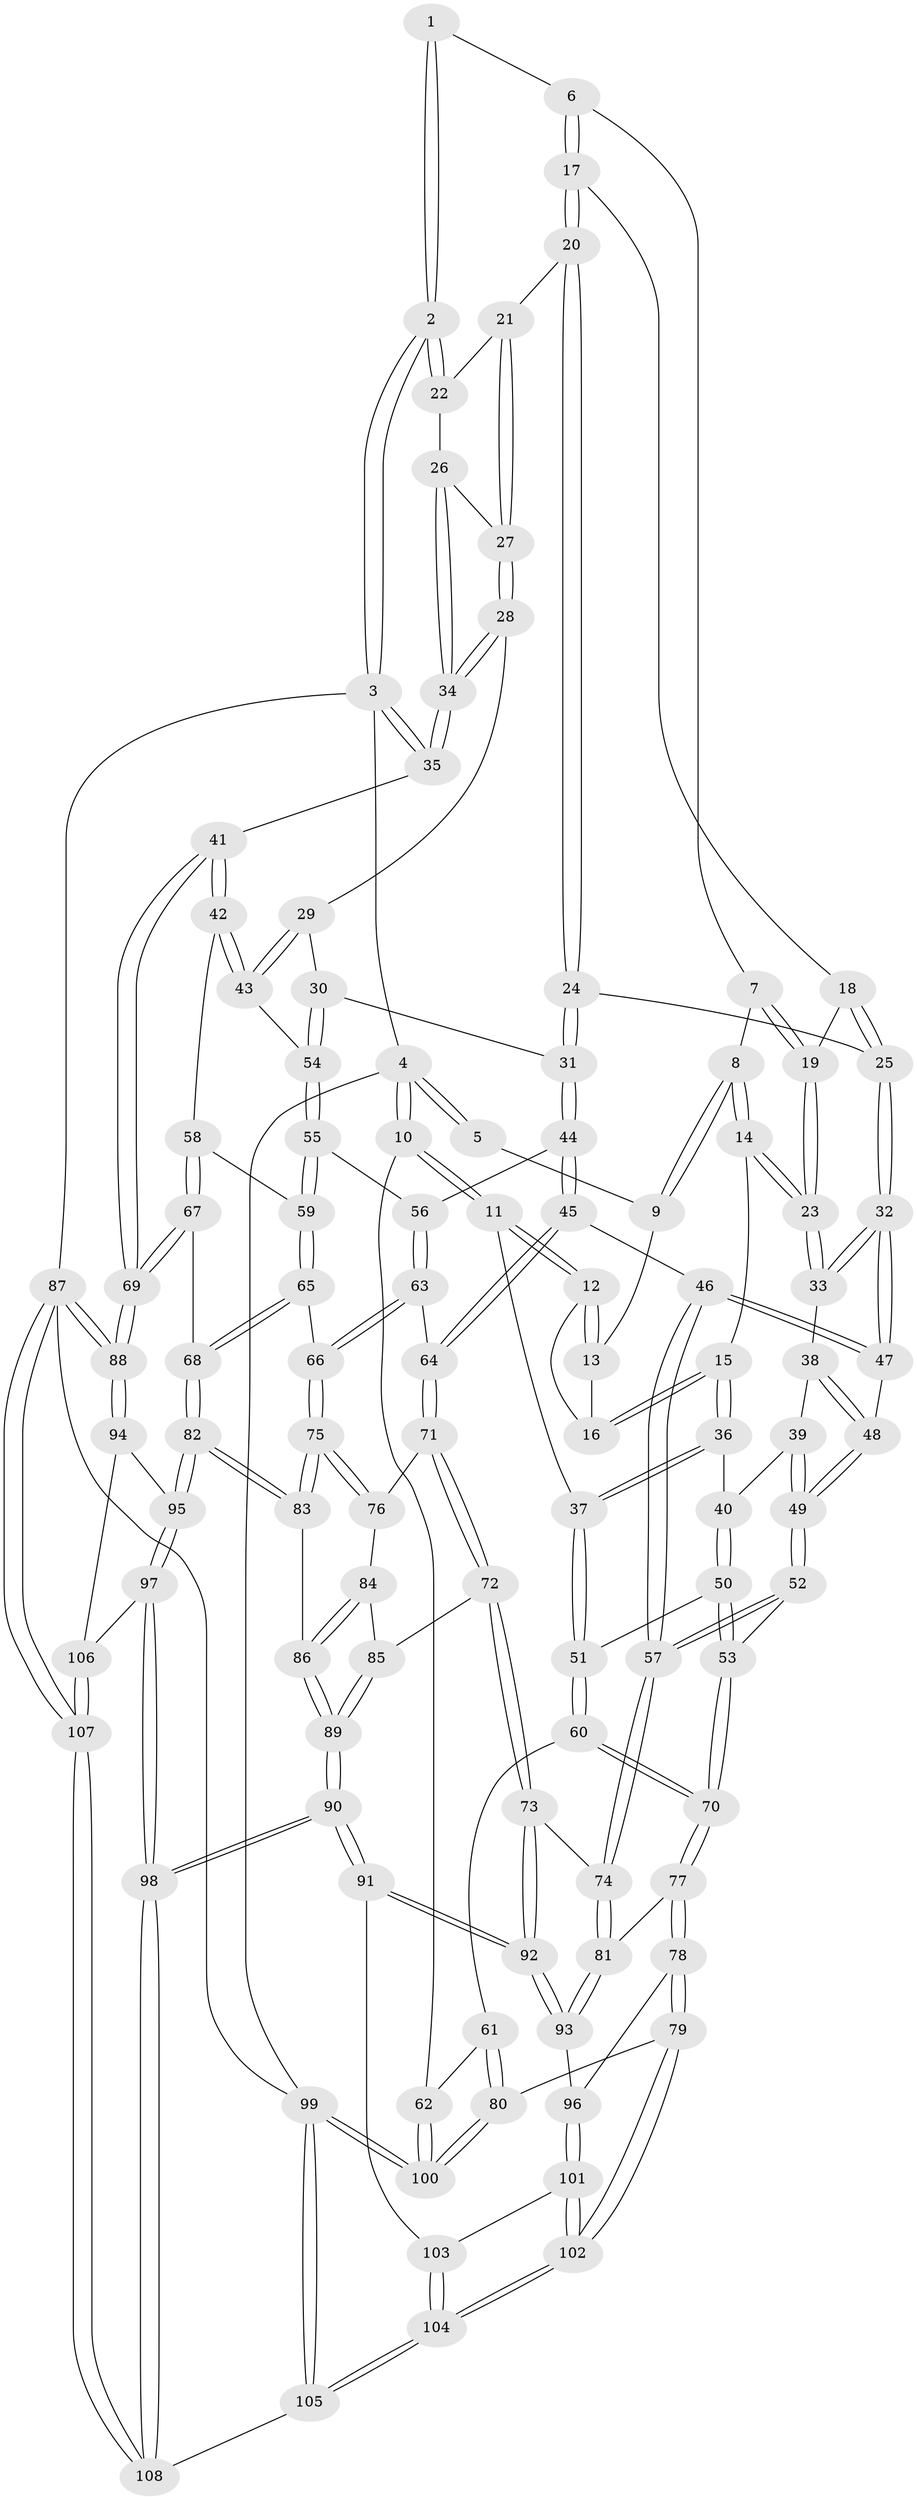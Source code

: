 // coarse degree distribution, {2: 0.125, 4: 0.1875, 3: 0.3125, 10: 0.0625, 5: 0.125, 7: 0.03125, 6: 0.09375, 1: 0.03125, 8: 0.03125}
// Generated by graph-tools (version 1.1) at 2025/07/03/04/25 22:07:04]
// undirected, 108 vertices, 267 edges
graph export_dot {
graph [start="1"]
  node [color=gray90,style=filled];
  1 [pos="+0.72263966386306+0"];
  2 [pos="+1+0"];
  3 [pos="+1+0"];
  4 [pos="+0+0"];
  5 [pos="+0.3832136459177838+0"];
  6 [pos="+0.7284503525357428+0.005928794776180713"];
  7 [pos="+0.6192022979020235+0.06788077476485592"];
  8 [pos="+0.5071424983211188+0.09894163540290282"];
  9 [pos="+0.38178571554078583+0"];
  10 [pos="+0+0.21177792672836113"];
  11 [pos="+0+0.23171621677548823"];
  12 [pos="+0.14012336965283073+0.11942980316018487"];
  13 [pos="+0.3712749146779814+0"];
  14 [pos="+0.5109013671569648+0.2289241427102126"];
  15 [pos="+0.32020341713194955+0.19670100703997245"];
  16 [pos="+0.3353257604683589+0.08420154710192375"];
  17 [pos="+0.7552109272621743+0.06824736774032658"];
  18 [pos="+0.6522515858883023+0.1540852865024751"];
  19 [pos="+0.6145673947983364+0.1702506454088417"];
  20 [pos="+0.761589395587178+0.0765117784189999"];
  21 [pos="+0.7735236724684198+0.08148400845573776"];
  22 [pos="+0.8818058479923226+0.10915651650164919"];
  23 [pos="+0.5262481859563858+0.2490420045365612"];
  24 [pos="+0.722702655990724+0.2904672958952975"];
  25 [pos="+0.7163117891671785+0.29087036932049853"];
  26 [pos="+0.9077123068041343+0.14020839849203126"];
  27 [pos="+0.8403327278921592+0.23628604146755286"];
  28 [pos="+0.8256744667462094+0.303136773870649"];
  29 [pos="+0.8201121326200959+0.3066092426997665"];
  30 [pos="+0.7848721599787913+0.32161886070773066"];
  31 [pos="+0.7608560333306569+0.3124744831154349"];
  32 [pos="+0.559335539826212+0.31386003783289634"];
  33 [pos="+0.5353449526524398+0.27323357168469264"];
  34 [pos="+1+0.2602507051901867"];
  35 [pos="+1+0.28626735344925625"];
  36 [pos="+0.2266884040932949+0.2694068562856125"];
  37 [pos="+0.07060152452247086+0.26924389295420603"];
  38 [pos="+0.3195971536233339+0.33588877163707365"];
  39 [pos="+0.31057811725128637+0.33562336292200795"];
  40 [pos="+0.276595445658148+0.3193476346231877"];
  41 [pos="+1+0.4176529404877491"];
  42 [pos="+1+0.44236360384463247"];
  43 [pos="+0.9570736929453898+0.4323411149583169"];
  44 [pos="+0.7001293458229659+0.4259209262367167"];
  45 [pos="+0.5972393192559972+0.47857188592209576"];
  46 [pos="+0.5937273630935703+0.47513818830295856"];
  47 [pos="+0.5535497246882274+0.33847343722990514"];
  48 [pos="+0.4654994547889716+0.3887874723244421"];
  49 [pos="+0.3929527886886314+0.469063519176829"];
  50 [pos="+0.285745315459732+0.44197648986394417"];
  51 [pos="+0.16719437201735696+0.47668369158829677"];
  52 [pos="+0.38049958856304505+0.5118637052422873"];
  53 [pos="+0.3483279761091639+0.5237343804201186"];
  54 [pos="+0.8088378767781678+0.4294161612523023"];
  55 [pos="+0.8069525800922044+0.4355173912350884"];
  56 [pos="+0.7682416116206805+0.46540257217101155"];
  57 [pos="+0.4454138854770436+0.5484895022397368"];
  58 [pos="+0.8953479158302188+0.5149552630799749"];
  59 [pos="+0.8451492905045259+0.5068366682708791"];
  60 [pos="+0.17500995292514493+0.5172999982972605"];
  61 [pos="+0.16526700148053067+0.5286730919934053"];
  62 [pos="+0+0.590211609548693"];
  63 [pos="+0.7159040036097446+0.5267857734651303"];
  64 [pos="+0.6118196846859095+0.4996583473487115"];
  65 [pos="+0.8338202273886801+0.5349784856498795"];
  66 [pos="+0.7501225660205897+0.5849264438390713"];
  67 [pos="+0.9122087234426115+0.6321960468194454"];
  68 [pos="+0.8984929580514014+0.6448779299558678"];
  69 [pos="+1+0.4972841614947564"];
  70 [pos="+0.2977048281879626+0.5713093693558169"];
  71 [pos="+0.606067969213079+0.5374512502357912"];
  72 [pos="+0.5582834387410108+0.6396581832378144"];
  73 [pos="+0.5303005956393664+0.6503991248335439"];
  74 [pos="+0.4686313044863245+0.6197092560739216"];
  75 [pos="+0.7546893668563578+0.6221889860513854"];
  76 [pos="+0.6769736852962893+0.6487933490031861"];
  77 [pos="+0.29467900646040623+0.6596504570663487"];
  78 [pos="+0.2857325877325358+0.6741651004072986"];
  79 [pos="+0.15256660452872445+0.7261418085577096"];
  80 [pos="+0.1177001491142408+0.7047796779059552"];
  81 [pos="+0.41223598066360295+0.6715092161572903"];
  82 [pos="+0.8573596078815212+0.708179255948169"];
  83 [pos="+0.8040164998400499+0.6725171961483596"];
  84 [pos="+0.6699878349803642+0.6558233689700504"];
  85 [pos="+0.6138027528672129+0.6702061537218985"];
  86 [pos="+0.6842864160673164+0.7284762868676536"];
  87 [pos="+1+1"];
  88 [pos="+1+0.7970893452321247"];
  89 [pos="+0.6266254617992664+0.8816970737706838"];
  90 [pos="+0.6109830054540346+0.9811402958283025"];
  91 [pos="+0.5748982508163546+0.9435105545283665"];
  92 [pos="+0.5083080456209833+0.812202954990325"];
  93 [pos="+0.4428637661892763+0.7654451272026618"];
  94 [pos="+0.9940598756076338+0.7856461152898367"];
  95 [pos="+0.8684491937831317+0.7638789344687789"];
  96 [pos="+0.33212158433121625+0.7669137316508771"];
  97 [pos="+0.8337780892759281+0.8171126728850161"];
  98 [pos="+0.614376953146573+0.9874208265855702"];
  99 [pos="+0+1"];
  100 [pos="+0+0.6749891738311677"];
  101 [pos="+0.31799910390511166+0.8229017270792306"];
  102 [pos="+0.18226511780555935+0.8710083700809849"];
  103 [pos="+0.37192878768941057+0.877617752391281"];
  104 [pos="+0.12822994297142773+1"];
  105 [pos="+0+1"];
  106 [pos="+0.9542237104152842+0.9508801839160675"];
  107 [pos="+1+1"];
  108 [pos="+0.6132445717859979+1"];
  1 -- 2;
  1 -- 2;
  1 -- 6;
  2 -- 3;
  2 -- 3;
  2 -- 22;
  2 -- 22;
  3 -- 4;
  3 -- 35;
  3 -- 35;
  3 -- 87;
  4 -- 5;
  4 -- 5;
  4 -- 10;
  4 -- 10;
  4 -- 99;
  5 -- 9;
  6 -- 7;
  6 -- 17;
  6 -- 17;
  7 -- 8;
  7 -- 19;
  7 -- 19;
  8 -- 9;
  8 -- 9;
  8 -- 14;
  8 -- 14;
  9 -- 13;
  10 -- 11;
  10 -- 11;
  10 -- 62;
  11 -- 12;
  11 -- 12;
  11 -- 37;
  12 -- 13;
  12 -- 13;
  12 -- 16;
  13 -- 16;
  14 -- 15;
  14 -- 23;
  14 -- 23;
  15 -- 16;
  15 -- 16;
  15 -- 36;
  15 -- 36;
  17 -- 18;
  17 -- 20;
  17 -- 20;
  18 -- 19;
  18 -- 25;
  18 -- 25;
  19 -- 23;
  19 -- 23;
  20 -- 21;
  20 -- 24;
  20 -- 24;
  21 -- 22;
  21 -- 27;
  21 -- 27;
  22 -- 26;
  23 -- 33;
  23 -- 33;
  24 -- 25;
  24 -- 31;
  24 -- 31;
  25 -- 32;
  25 -- 32;
  26 -- 27;
  26 -- 34;
  26 -- 34;
  27 -- 28;
  27 -- 28;
  28 -- 29;
  28 -- 34;
  28 -- 34;
  29 -- 30;
  29 -- 43;
  29 -- 43;
  30 -- 31;
  30 -- 54;
  30 -- 54;
  31 -- 44;
  31 -- 44;
  32 -- 33;
  32 -- 33;
  32 -- 47;
  32 -- 47;
  33 -- 38;
  34 -- 35;
  34 -- 35;
  35 -- 41;
  36 -- 37;
  36 -- 37;
  36 -- 40;
  37 -- 51;
  37 -- 51;
  38 -- 39;
  38 -- 48;
  38 -- 48;
  39 -- 40;
  39 -- 49;
  39 -- 49;
  40 -- 50;
  40 -- 50;
  41 -- 42;
  41 -- 42;
  41 -- 69;
  41 -- 69;
  42 -- 43;
  42 -- 43;
  42 -- 58;
  43 -- 54;
  44 -- 45;
  44 -- 45;
  44 -- 56;
  45 -- 46;
  45 -- 64;
  45 -- 64;
  46 -- 47;
  46 -- 47;
  46 -- 57;
  46 -- 57;
  47 -- 48;
  48 -- 49;
  48 -- 49;
  49 -- 52;
  49 -- 52;
  50 -- 51;
  50 -- 53;
  50 -- 53;
  51 -- 60;
  51 -- 60;
  52 -- 53;
  52 -- 57;
  52 -- 57;
  53 -- 70;
  53 -- 70;
  54 -- 55;
  54 -- 55;
  55 -- 56;
  55 -- 59;
  55 -- 59;
  56 -- 63;
  56 -- 63;
  57 -- 74;
  57 -- 74;
  58 -- 59;
  58 -- 67;
  58 -- 67;
  59 -- 65;
  59 -- 65;
  60 -- 61;
  60 -- 70;
  60 -- 70;
  61 -- 62;
  61 -- 80;
  61 -- 80;
  62 -- 100;
  62 -- 100;
  63 -- 64;
  63 -- 66;
  63 -- 66;
  64 -- 71;
  64 -- 71;
  65 -- 66;
  65 -- 68;
  65 -- 68;
  66 -- 75;
  66 -- 75;
  67 -- 68;
  67 -- 69;
  67 -- 69;
  68 -- 82;
  68 -- 82;
  69 -- 88;
  69 -- 88;
  70 -- 77;
  70 -- 77;
  71 -- 72;
  71 -- 72;
  71 -- 76;
  72 -- 73;
  72 -- 73;
  72 -- 85;
  73 -- 74;
  73 -- 92;
  73 -- 92;
  74 -- 81;
  74 -- 81;
  75 -- 76;
  75 -- 76;
  75 -- 83;
  75 -- 83;
  76 -- 84;
  77 -- 78;
  77 -- 78;
  77 -- 81;
  78 -- 79;
  78 -- 79;
  78 -- 96;
  79 -- 80;
  79 -- 102;
  79 -- 102;
  80 -- 100;
  80 -- 100;
  81 -- 93;
  81 -- 93;
  82 -- 83;
  82 -- 83;
  82 -- 95;
  82 -- 95;
  83 -- 86;
  84 -- 85;
  84 -- 86;
  84 -- 86;
  85 -- 89;
  85 -- 89;
  86 -- 89;
  86 -- 89;
  87 -- 88;
  87 -- 88;
  87 -- 107;
  87 -- 107;
  87 -- 99;
  88 -- 94;
  88 -- 94;
  89 -- 90;
  89 -- 90;
  90 -- 91;
  90 -- 91;
  90 -- 98;
  90 -- 98;
  91 -- 92;
  91 -- 92;
  91 -- 103;
  92 -- 93;
  92 -- 93;
  93 -- 96;
  94 -- 95;
  94 -- 106;
  95 -- 97;
  95 -- 97;
  96 -- 101;
  96 -- 101;
  97 -- 98;
  97 -- 98;
  97 -- 106;
  98 -- 108;
  98 -- 108;
  99 -- 100;
  99 -- 100;
  99 -- 105;
  99 -- 105;
  101 -- 102;
  101 -- 102;
  101 -- 103;
  102 -- 104;
  102 -- 104;
  103 -- 104;
  103 -- 104;
  104 -- 105;
  104 -- 105;
  105 -- 108;
  106 -- 107;
  106 -- 107;
  107 -- 108;
  107 -- 108;
}
